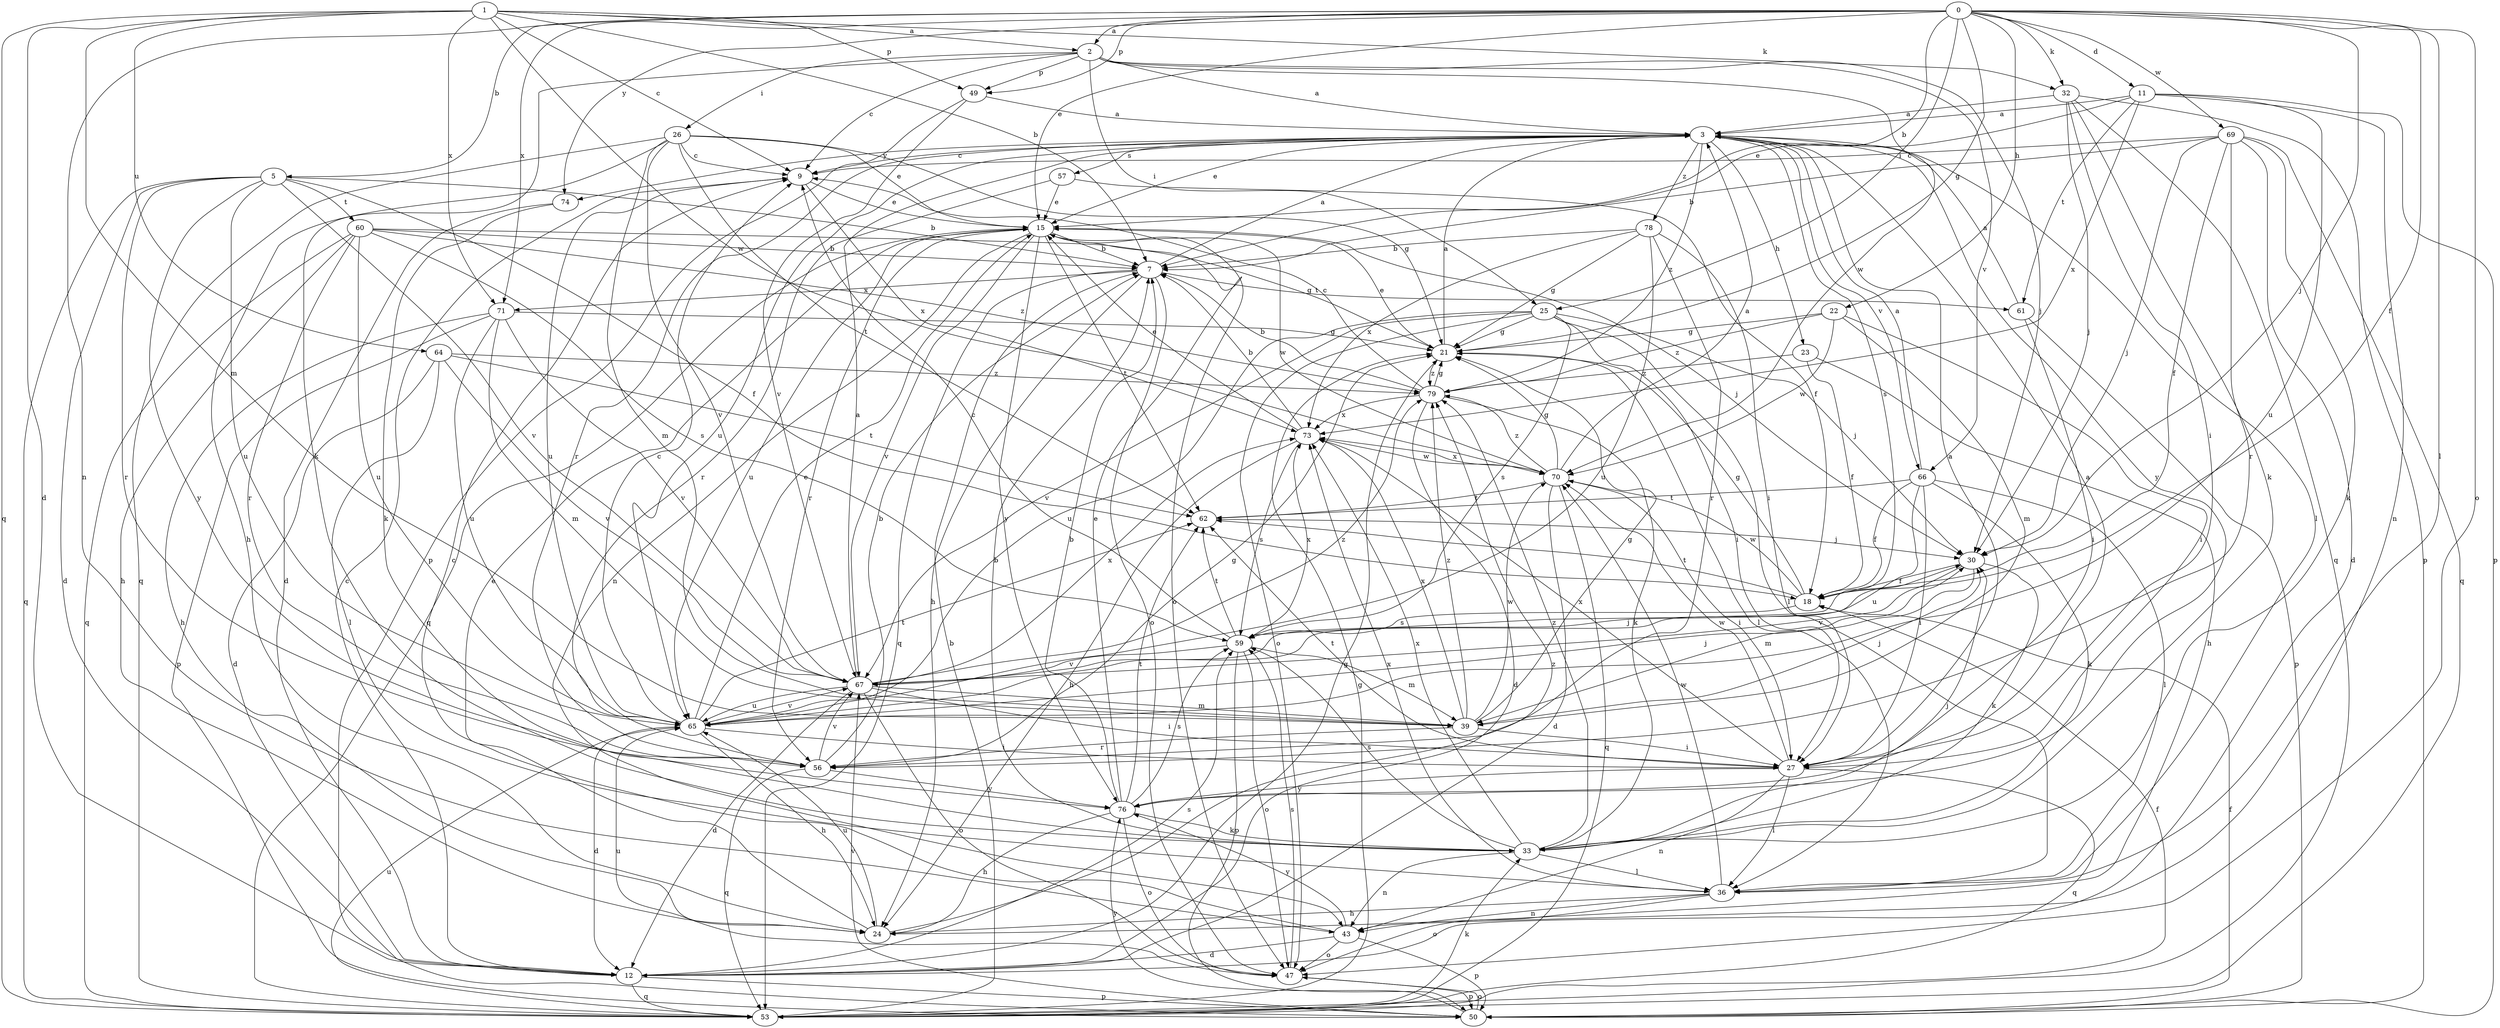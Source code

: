 strict digraph  {
0;
1;
2;
3;
5;
7;
9;
11;
12;
15;
18;
21;
22;
23;
24;
25;
26;
27;
30;
32;
33;
36;
39;
43;
47;
49;
50;
53;
56;
57;
59;
60;
61;
62;
64;
65;
66;
67;
69;
70;
71;
73;
74;
76;
78;
79;
0 -> 2  [label=a];
0 -> 5  [label=b];
0 -> 7  [label=b];
0 -> 11  [label=d];
0 -> 15  [label=e];
0 -> 18  [label=f];
0 -> 21  [label=g];
0 -> 22  [label=h];
0 -> 25  [label=i];
0 -> 30  [label=j];
0 -> 32  [label=k];
0 -> 36  [label=l];
0 -> 43  [label=n];
0 -> 47  [label=o];
0 -> 49  [label=p];
0 -> 69  [label=w];
0 -> 71  [label=x];
0 -> 74  [label=y];
1 -> 2  [label=a];
1 -> 7  [label=b];
1 -> 9  [label=c];
1 -> 12  [label=d];
1 -> 32  [label=k];
1 -> 39  [label=m];
1 -> 49  [label=p];
1 -> 53  [label=q];
1 -> 64  [label=u];
1 -> 70  [label=w];
1 -> 71  [label=x];
2 -> 3  [label=a];
2 -> 9  [label=c];
2 -> 25  [label=i];
2 -> 26  [label=i];
2 -> 30  [label=j];
2 -> 33  [label=k];
2 -> 49  [label=p];
2 -> 66  [label=v];
2 -> 70  [label=w];
3 -> 9  [label=c];
3 -> 15  [label=e];
3 -> 23  [label=h];
3 -> 36  [label=l];
3 -> 56  [label=r];
3 -> 57  [label=s];
3 -> 59  [label=s];
3 -> 65  [label=u];
3 -> 66  [label=v];
3 -> 74  [label=y];
3 -> 76  [label=y];
3 -> 78  [label=z];
3 -> 79  [label=z];
5 -> 7  [label=b];
5 -> 12  [label=d];
5 -> 18  [label=f];
5 -> 53  [label=q];
5 -> 56  [label=r];
5 -> 60  [label=t];
5 -> 65  [label=u];
5 -> 67  [label=v];
5 -> 76  [label=y];
7 -> 3  [label=a];
7 -> 24  [label=h];
7 -> 47  [label=o];
7 -> 53  [label=q];
7 -> 61  [label=t];
7 -> 71  [label=x];
9 -> 15  [label=e];
9 -> 65  [label=u];
9 -> 73  [label=x];
11 -> 3  [label=a];
11 -> 15  [label=e];
11 -> 43  [label=n];
11 -> 50  [label=p];
11 -> 61  [label=t];
11 -> 65  [label=u];
11 -> 73  [label=x];
12 -> 9  [label=c];
12 -> 21  [label=g];
12 -> 50  [label=p];
12 -> 53  [label=q];
12 -> 59  [label=s];
15 -> 7  [label=b];
15 -> 30  [label=j];
15 -> 43  [label=n];
15 -> 47  [label=o];
15 -> 53  [label=q];
15 -> 56  [label=r];
15 -> 62  [label=t];
15 -> 65  [label=u];
15 -> 67  [label=v];
15 -> 70  [label=w];
15 -> 76  [label=y];
18 -> 21  [label=g];
18 -> 59  [label=s];
18 -> 62  [label=t];
18 -> 70  [label=w];
21 -> 3  [label=a];
21 -> 15  [label=e];
21 -> 36  [label=l];
21 -> 79  [label=z];
22 -> 21  [label=g];
22 -> 27  [label=i];
22 -> 39  [label=m];
22 -> 70  [label=w];
22 -> 79  [label=z];
23 -> 18  [label=f];
23 -> 24  [label=h];
23 -> 79  [label=z];
24 -> 15  [label=e];
24 -> 65  [label=u];
24 -> 79  [label=z];
25 -> 21  [label=g];
25 -> 27  [label=i];
25 -> 30  [label=j];
25 -> 36  [label=l];
25 -> 47  [label=o];
25 -> 59  [label=s];
25 -> 65  [label=u];
25 -> 67  [label=v];
26 -> 9  [label=c];
26 -> 15  [label=e];
26 -> 21  [label=g];
26 -> 24  [label=h];
26 -> 39  [label=m];
26 -> 53  [label=q];
26 -> 62  [label=t];
26 -> 67  [label=v];
27 -> 3  [label=a];
27 -> 36  [label=l];
27 -> 43  [label=n];
27 -> 53  [label=q];
27 -> 62  [label=t];
27 -> 70  [label=w];
27 -> 73  [label=x];
27 -> 76  [label=y];
30 -> 18  [label=f];
30 -> 33  [label=k];
30 -> 39  [label=m];
30 -> 67  [label=v];
32 -> 3  [label=a];
32 -> 27  [label=i];
32 -> 30  [label=j];
32 -> 33  [label=k];
32 -> 50  [label=p];
32 -> 53  [label=q];
33 -> 7  [label=b];
33 -> 30  [label=j];
33 -> 36  [label=l];
33 -> 43  [label=n];
33 -> 59  [label=s];
33 -> 73  [label=x];
33 -> 79  [label=z];
36 -> 24  [label=h];
36 -> 43  [label=n];
36 -> 47  [label=o];
36 -> 70  [label=w];
36 -> 73  [label=x];
39 -> 21  [label=g];
39 -> 27  [label=i];
39 -> 30  [label=j];
39 -> 56  [label=r];
39 -> 70  [label=w];
39 -> 73  [label=x];
39 -> 79  [label=z];
43 -> 9  [label=c];
43 -> 12  [label=d];
43 -> 47  [label=o];
43 -> 50  [label=p];
43 -> 76  [label=y];
47 -> 50  [label=p];
47 -> 59  [label=s];
47 -> 65  [label=u];
49 -> 3  [label=a];
49 -> 50  [label=p];
49 -> 67  [label=v];
50 -> 18  [label=f];
50 -> 47  [label=o];
50 -> 67  [label=v];
50 -> 76  [label=y];
53 -> 7  [label=b];
53 -> 18  [label=f];
53 -> 21  [label=g];
53 -> 33  [label=k];
53 -> 65  [label=u];
56 -> 7  [label=b];
56 -> 21  [label=g];
56 -> 53  [label=q];
56 -> 67  [label=v];
56 -> 76  [label=y];
57 -> 15  [label=e];
57 -> 18  [label=f];
57 -> 56  [label=r];
59 -> 9  [label=c];
59 -> 39  [label=m];
59 -> 47  [label=o];
59 -> 50  [label=p];
59 -> 62  [label=t];
59 -> 67  [label=v];
59 -> 73  [label=x];
60 -> 7  [label=b];
60 -> 21  [label=g];
60 -> 24  [label=h];
60 -> 53  [label=q];
60 -> 56  [label=r];
60 -> 59  [label=s];
60 -> 65  [label=u];
60 -> 79  [label=z];
61 -> 3  [label=a];
61 -> 27  [label=i];
61 -> 50  [label=p];
62 -> 30  [label=j];
64 -> 12  [label=d];
64 -> 36  [label=l];
64 -> 62  [label=t];
64 -> 67  [label=v];
64 -> 79  [label=z];
65 -> 9  [label=c];
65 -> 12  [label=d];
65 -> 15  [label=e];
65 -> 24  [label=h];
65 -> 27  [label=i];
65 -> 30  [label=j];
65 -> 62  [label=t];
65 -> 67  [label=v];
66 -> 3  [label=a];
66 -> 18  [label=f];
66 -> 27  [label=i];
66 -> 33  [label=k];
66 -> 36  [label=l];
66 -> 62  [label=t];
66 -> 65  [label=u];
67 -> 3  [label=a];
67 -> 12  [label=d];
67 -> 27  [label=i];
67 -> 30  [label=j];
67 -> 39  [label=m];
67 -> 47  [label=o];
67 -> 65  [label=u];
67 -> 73  [label=x];
67 -> 79  [label=z];
69 -> 7  [label=b];
69 -> 9  [label=c];
69 -> 12  [label=d];
69 -> 18  [label=f];
69 -> 30  [label=j];
69 -> 33  [label=k];
69 -> 53  [label=q];
69 -> 56  [label=r];
70 -> 3  [label=a];
70 -> 12  [label=d];
70 -> 21  [label=g];
70 -> 27  [label=i];
70 -> 53  [label=q];
70 -> 62  [label=t];
70 -> 73  [label=x];
70 -> 79  [label=z];
71 -> 21  [label=g];
71 -> 24  [label=h];
71 -> 39  [label=m];
71 -> 50  [label=p];
71 -> 65  [label=u];
71 -> 67  [label=v];
73 -> 7  [label=b];
73 -> 15  [label=e];
73 -> 24  [label=h];
73 -> 59  [label=s];
73 -> 70  [label=w];
74 -> 12  [label=d];
74 -> 33  [label=k];
76 -> 3  [label=a];
76 -> 7  [label=b];
76 -> 15  [label=e];
76 -> 24  [label=h];
76 -> 33  [label=k];
76 -> 47  [label=o];
76 -> 59  [label=s];
76 -> 62  [label=t];
78 -> 7  [label=b];
78 -> 21  [label=g];
78 -> 27  [label=i];
78 -> 56  [label=r];
78 -> 65  [label=u];
78 -> 73  [label=x];
79 -> 7  [label=b];
79 -> 9  [label=c];
79 -> 12  [label=d];
79 -> 21  [label=g];
79 -> 33  [label=k];
79 -> 73  [label=x];
}
